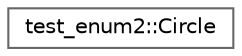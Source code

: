 digraph "类继承关系图"
{
 // LATEX_PDF_SIZE
  bgcolor="transparent";
  edge [fontname=Helvetica,fontsize=10,labelfontname=Helvetica,labelfontsize=10];
  node [fontname=Helvetica,fontsize=10,shape=box,height=0.2,width=0.4];
  rankdir="LR";
  Node0 [id="Node000000",label="test_enum2::Circle",height=0.2,width=0.4,color="grey40", fillcolor="white", style="filled",URL="$structtest__enum2_1_1_circle.html",tooltip=" "];
}
